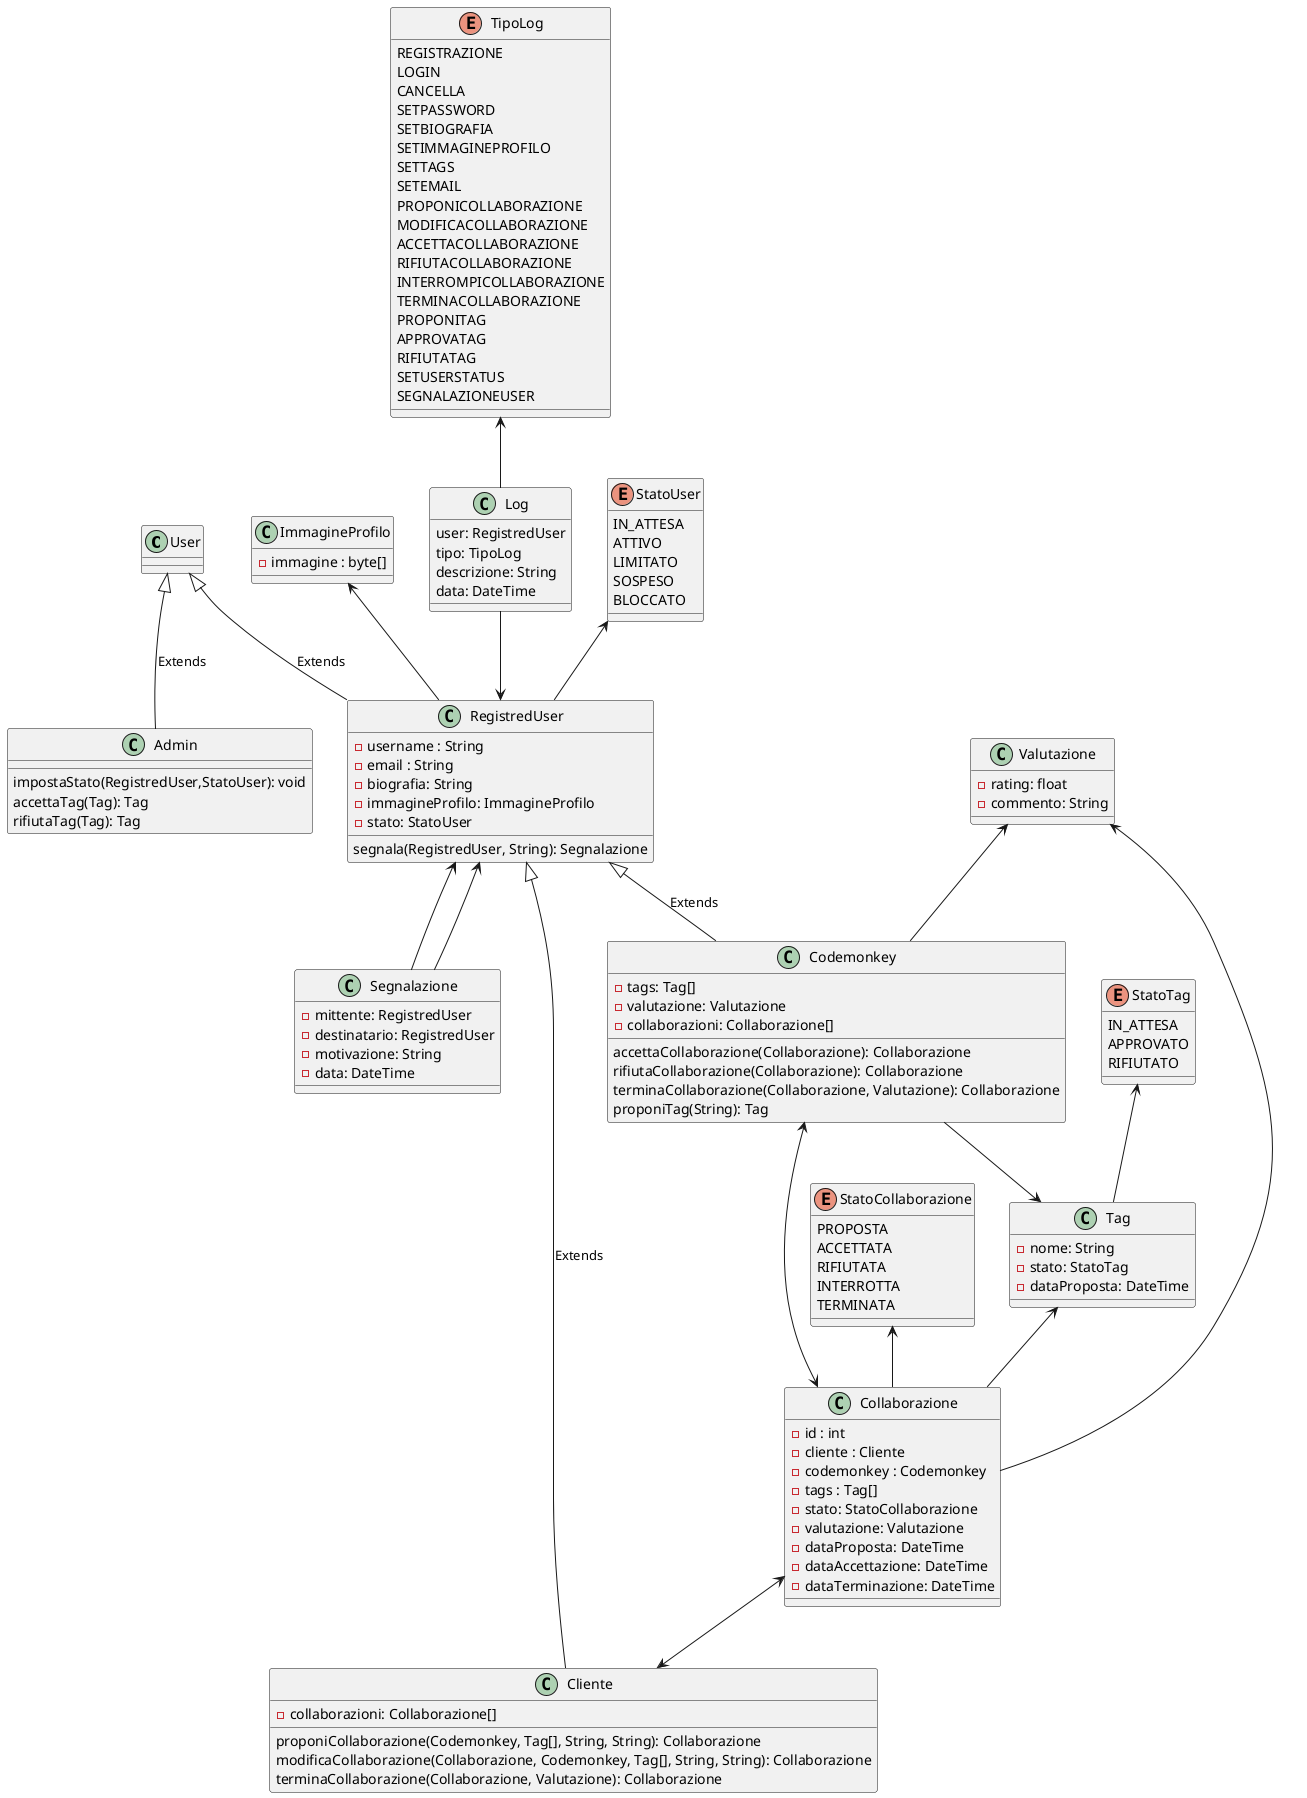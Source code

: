 @startuml modello_di_dettaglio_del_dominio

class User{
}

class RegistredUser {
	- username : String
	- email : String
	- biografia: String
	- immagineProfilo: ImmagineProfilo
}

class Codemonkey {
	- tags: Tag[]
}

class ImmagineProfilo {
	- immagine : byte[]
}

class Collaborazione{
	- id : int
	- cliente : Cliente
	- codemonkey : Codemonkey
	- tags : Tag[]
	- stato: StatoCollaborazione
	- valutazione: Valutazione
	- dataProposta: DateTime
	- dataAccettazione: DateTime
	- dataTerminazione: DateTime
}

class Cliente{
	- collaborazioni: Collaborazione[]
	proponiCollaborazione(Codemonkey, Tag[], String, String): Collaborazione
	modificaCollaborazione(Collaborazione, Codemonkey, Tag[], String, String): Collaborazione
	terminaCollaborazione(Collaborazione, Valutazione): Collaborazione
}

class Codemonkey{
	- valutazione: Valutazione
	- collaborazioni: Collaborazione[]
	accettaCollaborazione(Collaborazione): Collaborazione
	rifiutaCollaborazione(Collaborazione): Collaborazione
	terminaCollaborazione(Collaborazione, Valutazione): Collaborazione
}

enum StatoCollaborazione {
	PROPOSTA
	ACCETTATA
	RIFIUTATA
	INTERROTTA
	TERMINATA
}

class Valutazione {
	- rating: float
	- commento: String
}

enum TipoLog{
	REGISTRAZIONE
	LOGIN
	CANCELLA
	SETPASSWORD
	SETBIOGRAFIA
	SETIMMAGINEPROFILO
	SETTAGS
	SETEMAIL
	PROPONICOLLABORAZIONE
	MODIFICACOLLABORAZIONE
	ACCETTACOLLABORAZIONE
	RIFIUTACOLLABORAZIONE
	INTERROMPICOLLABORAZIONE
	TERMINACOLLABORAZIONE
	PROPONITAG
	APPROVATAG
	RIFIUTATAG
	SETUSERSTATUS
	SEGNALAZIONEUSER
}

class Log {
	user: RegistredUser
	tipo: TipoLog
	descrizione: String
	data: DateTime
}

class Segnalazione{
	- mittente: RegistredUser
	- destinatario: RegistredUser
	- motivazione: String
	- data: DateTime
}

class RegistredUser {
	- stato: StatoUser
	segnala(RegistredUser, String): Segnalazione
}

enum StatoUser {
	IN_ATTESA
	ATTIVO
	LIMITATO
	SOSPESO
	BLOCCATO
}

class Admin {
	impostaStato(RegistredUser,StatoUser): void
}

enum StatoTag{
	IN_ATTESA
	APPROVATO
	RIFIUTATO
}

class Tag{
	- nome: String
	- stato: StatoTag
	- dataProposta: DateTime
}

class Codemonkey {
	proponiTag(String): Tag
}

class Admin {
	accettaTag(Tag): Tag
	rifiutaTag(Tag): Tag
}

User <|-- RegistredUser: Extends
User <|-- Admin: Extends
RegistredUser <|-- Cliente: Extends
RegistredUser <|-- Codemonkey: Extends

ImmagineProfilo <-- RegistredUser
Codemonkey --> Tag
Tag <-- Collaborazione
Valutazione <-- Collaborazione
Valutazione <-- Codemonkey
StatoCollaborazione <-- Collaborazione
Collaborazione <--> Cliente
Collaborazione <--> Codemonkey
TipoLog <-- Log
Log --> RegistredUser
StatoUser <-- RegistredUser
RegistredUser <-- Segnalazione
RegistredUser <-- Segnalazione
StatoTag <-- Tag

@enduml